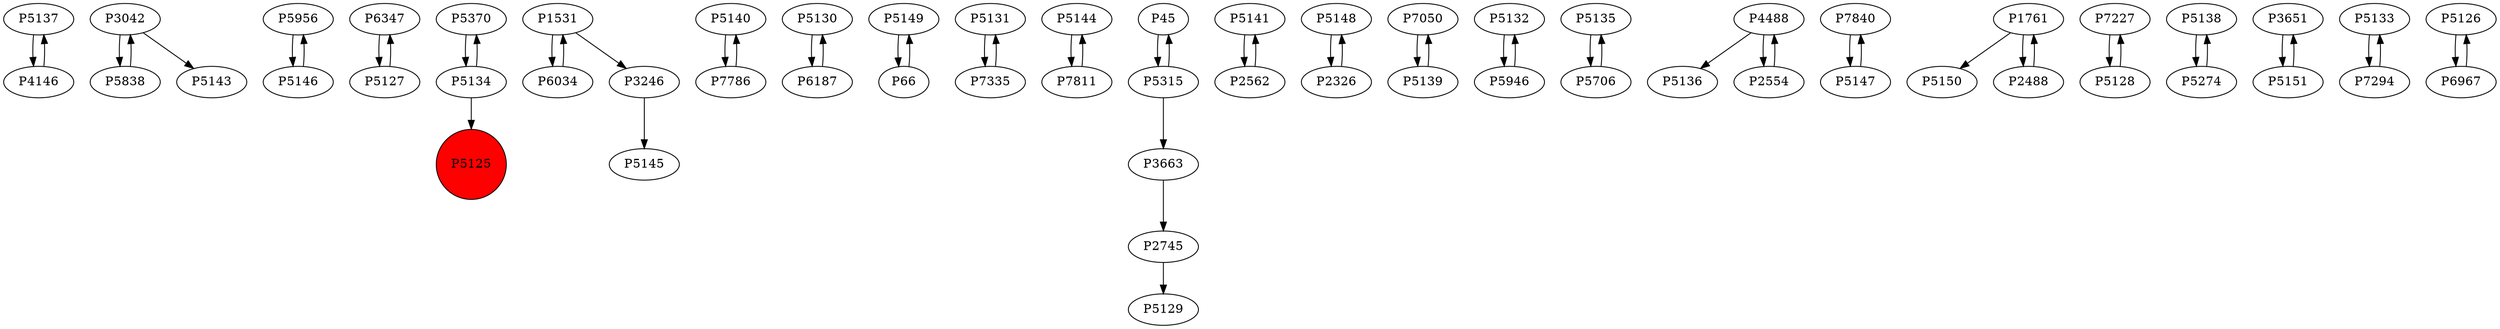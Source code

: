 digraph {
	P5137 -> P4146
	P3042 -> P5838
	P5956 -> P5146
	P6347 -> P5127
	P5370 -> P5134
	P1531 -> P6034
	P4146 -> P5137
	P5140 -> P7786
	P5130 -> P6187
	P5149 -> P66
	P5127 -> P6347
	P5131 -> P7335
	P5146 -> P5956
	P5144 -> P7811
	P45 -> P5315
	P2745 -> P5129
	P5141 -> P2562
	P5148 -> P2326
	P7050 -> P5139
	P2562 -> P5141
	P5132 -> P5946
	P5135 -> P5706
	P4488 -> P5136
	P5139 -> P7050
	P3246 -> P5145
	P66 -> P5149
	P4488 -> P2554
	P3042 -> P5143
	P2326 -> P5148
	P5946 -> P5132
	P6187 -> P5130
	P5315 -> P45
	P7840 -> P5147
	P1761 -> P5150
	P7227 -> P5128
	P5706 -> P5135
	P5147 -> P7840
	P1531 -> P3246
	P5138 -> P5274
	P5134 -> P5370
	P5838 -> P3042
	P6034 -> P1531
	P5134 -> P5125
	P3663 -> P2745
	P5274 -> P5138
	P2488 -> P1761
	P7335 -> P5131
	P7811 -> P5144
	P5128 -> P7227
	P3651 -> P5151
	P5151 -> P3651
	P5133 -> P7294
	P5126 -> P6967
	P5315 -> P3663
	P6967 -> P5126
	P7786 -> P5140
	P1761 -> P2488
	P7294 -> P5133
	P2554 -> P4488
	P5125 [shape=circle]
	P5125 [style=filled]
	P5125 [fillcolor=red]
}